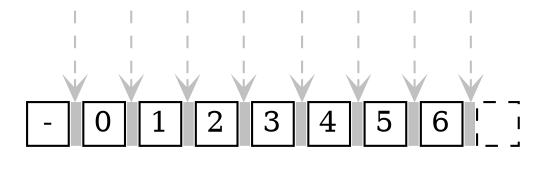 digraph {
  node [shape = none;];
  splines = line;
  
  subgraph {
    array [label = <
      <TABLE BORDER = "0" CELLBORDER = "1" CELLSPACING = "1">
      <TR>
      <TD WIDTH = "20" HEIGHT = "20" PORT = "a0">-</TD>
      <TD WIDTH = "5" HEIGHT = "20" PORT = "p0" BGCOLOR = "GREY" BORDER = "0"></TD>
      <TD WIDTH = "20" HEIGHT = "20" PORT = "a1">0</TD>
      <TD WIDTH = "5" HEIGHT = "20" PORT = "p1" BGCOLOR = "GREY" BORDER = "0"></TD>
      <TD WIDTH = "20" HEIGHT = "20" PORT = "a2">1</TD>
      <TD WIDTH = "5" HEIGHT = "20" PORT = "p2" BGCOLOR = "GREY" BORDER = "0"></TD>
      <TD WIDTH = "20" HEIGHT = "20" PORT = "a3">2</TD>
      <TD WIDTH = "5" HEIGHT = "20" PORT = "p3" BGCOLOR = "GREY" BORDER = "0"></TD>
      <TD WIDTH = "20" HEIGHT = "20" PORT = "a4">3</TD>
      <TD WIDTH = "5" HEIGHT = "20" PORT = "p4" BGCOLOR = "GREY" BORDER = "0"></TD>
      <TD WIDTH = "20" HEIGHT = "20" PORT = "a5">4</TD>
      <TD WIDTH = "5" HEIGHT = "20" PORT = "p5" BGCOLOR = "GREY" BORDER = "0"></TD>
      <TD WIDTH = "20" HEIGHT = "20" PORT = "a6">5</TD>
      <TD WIDTH = "5" HEIGHT = "20" PORT = "p6" BGCOLOR = "GREY" BORDER = "0"></TD>
      <TD WIDTH = "20" HEIGHT = "20" PORT = "a7">6</TD>
      <TD WIDTH = "5" HEIGHT = "20" PORT = "p7" BGCOLOR = "GREY" BORDER = "0"></TD>
      <TD WIDTH = "20" HEIGHT = "20" PORT = "a8" STYLE = "DASHED"></TD>
      </TR>
      </TABLE>>;];
  }
  
  subgraph {
    node [width = 0; height = 0;];
    edge [arrowhead = vee; color = grey;];
    p0 [label = "";];
    p1 [label = "";];
    p2 [label = "";];
    p3 [label = "";];
    p4 [label = "";];
    p5 [label = "";];
    p6 [label = "";];
    p7 [label = "";];
    
    p0 -> array:p0 [label = ""; style = "dashed";];
    p1 -> array:p1 [label = ""; style = "dashed";];
    p2 -> array:p2 [label = ""; style = "dashed";];
    p3 -> array:p3 [label = ""; style = "dashed";];
    p4 -> array:p4 [label = ""; style = "dashed";];
    p5 -> array:p5 [label = ""; style = "dashed";];
    p6 -> array:p6 [label = ""; style = "dashed";];
    p7 -> array:p7 [label = ""; style = "dashed";];
  }
}